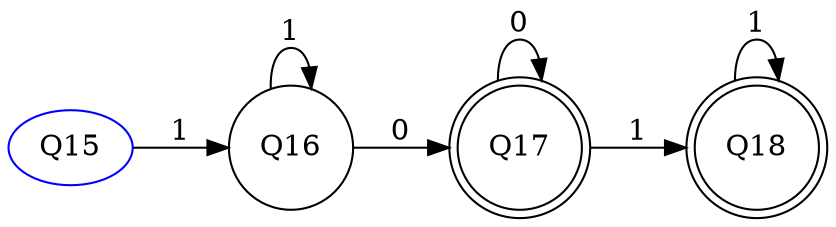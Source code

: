 digraph {
rankdir=LR;
Q15[color=blue];
node [shape=doublecircle];
Q18 Q17 ;
node [shape=circle];
Q17 -> Q17[label="0"];
Q17 -> Q18[label="1"];
Q18 -> Q18[label="1"];
Q16 -> Q16[label="1"];
Q16 -> Q17[label="0"];
Q15 -> Q16[label="1"];
}
